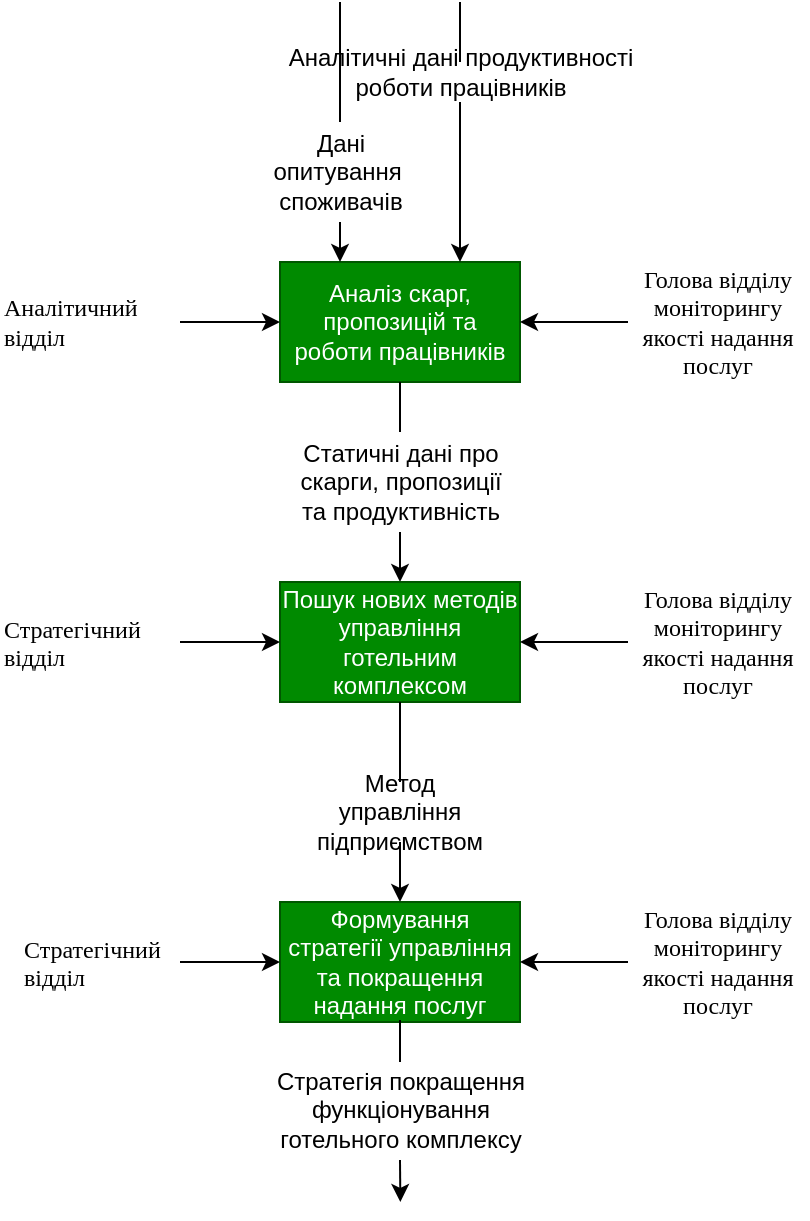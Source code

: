 <mxfile version="16.0.0" type="device"><diagram id="4T0MZZ-v5E2SWK_idgoO" name="Page-1"><mxGraphModel dx="541" dy="922" grid="1" gridSize="10" guides="1" tooltips="1" connect="1" arrows="1" fold="1" page="1" pageScale="1" pageWidth="827" pageHeight="1169" math="0" shadow="0"><root><mxCell id="0"/><mxCell id="1" parent="0"/><mxCell id="k_TmaAZ7zj0UPQu85T2I-6" style="edgeStyle=orthogonalEdgeStyle;rounded=0;orthogonalLoop=1;jettySize=auto;html=1;exitX=0.5;exitY=1;exitDx=0;exitDy=0;startArrow=none;" parent="1" source="k_TmaAZ7zj0UPQu85T2I-25" target="k_TmaAZ7zj0UPQu85T2I-4" edge="1"><mxGeometry relative="1" as="geometry"/></mxCell><mxCell id="k_TmaAZ7zj0UPQu85T2I-1" value="Аналіз скарг, пропозицій та роботи працівників" style="rounded=0;whiteSpace=wrap;html=1;fillColor=#008a00;fontColor=#ffffff;strokeColor=#005700;" parent="1" vertex="1"><mxGeometry x="240" y="160" width="120" height="60" as="geometry"/></mxCell><mxCell id="k_TmaAZ7zj0UPQu85T2I-7" style="edgeStyle=orthogonalEdgeStyle;rounded=0;orthogonalLoop=1;jettySize=auto;html=1;exitX=0.5;exitY=1;exitDx=0;exitDy=0;entryX=0.5;entryY=0;entryDx=0;entryDy=0;startArrow=none;" parent="1" source="k_TmaAZ7zj0UPQu85T2I-27" target="k_TmaAZ7zj0UPQu85T2I-5" edge="1"><mxGeometry relative="1" as="geometry"/></mxCell><mxCell id="k_TmaAZ7zj0UPQu85T2I-4" value="Пошук нових методів управління готельним комплексом" style="rounded=0;whiteSpace=wrap;html=1;fillColor=#008a00;fontColor=#ffffff;strokeColor=#005700;" parent="1" vertex="1"><mxGeometry x="240" y="320" width="120" height="60" as="geometry"/></mxCell><mxCell id="E0tvaEpLUZ5uMCjtKAC9-4" style="edgeStyle=orthogonalEdgeStyle;rounded=0;orthogonalLoop=1;jettySize=auto;html=1;exitX=0.5;exitY=1;exitDx=0;exitDy=0;fontSize=12;startArrow=none;" edge="1" parent="1" source="E0tvaEpLUZ5uMCjtKAC9-5"><mxGeometry relative="1" as="geometry"><mxPoint x="300.176" y="630" as="targetPoint"/></mxGeometry></mxCell><mxCell id="k_TmaAZ7zj0UPQu85T2I-5" value="Формування стратегії управління та покращення надання послуг" style="rounded=0;whiteSpace=wrap;html=1;fillColor=#008a00;fontColor=#ffffff;strokeColor=#005700;" parent="1" vertex="1"><mxGeometry x="240" y="480" width="120" height="60" as="geometry"/></mxCell><mxCell id="k_TmaAZ7zj0UPQu85T2I-9" style="edgeStyle=orthogonalEdgeStyle;rounded=0;orthogonalLoop=1;jettySize=auto;html=1;exitX=0;exitY=0.5;exitDx=0;exitDy=0;entryX=1;entryY=0.5;entryDx=0;entryDy=0;" parent="1" source="k_TmaAZ7zj0UPQu85T2I-8" target="k_TmaAZ7zj0UPQu85T2I-1" edge="1"><mxGeometry relative="1" as="geometry"/></mxCell><mxCell id="k_TmaAZ7zj0UPQu85T2I-8" value="&lt;span style=&quot;line-height: 106% ; font-family: &amp;#34;times new roman&amp;#34; , serif&quot;&gt;Голова відділу&lt;br&gt;моніторингу якості надання послуг&lt;/span&gt;" style="text;html=1;strokeColor=none;fillColor=none;align=center;verticalAlign=middle;whiteSpace=wrap;rounded=0;" parent="1" vertex="1"><mxGeometry x="414" y="175" width="90" height="30" as="geometry"/></mxCell><mxCell id="k_TmaAZ7zj0UPQu85T2I-12" style="edgeStyle=orthogonalEdgeStyle;rounded=0;orthogonalLoop=1;jettySize=auto;html=1;exitX=1;exitY=0.5;exitDx=0;exitDy=0;entryX=0;entryY=0.5;entryDx=0;entryDy=0;" parent="1" source="k_TmaAZ7zj0UPQu85T2I-11" target="k_TmaAZ7zj0UPQu85T2I-1" edge="1"><mxGeometry relative="1" as="geometry"/></mxCell><mxCell id="k_TmaAZ7zj0UPQu85T2I-11" value="&lt;span style=&quot;line-height: 106% ; font-family: &amp;quot;times new roman&amp;quot; , serif&quot;&gt;&lt;font style=&quot;font-size: 12px&quot;&gt;Аналітичний відділ&lt;/font&gt;&lt;/span&gt;" style="text;html=1;strokeColor=none;fillColor=none;align=left;verticalAlign=middle;whiteSpace=wrap;rounded=0;" parent="1" vertex="1"><mxGeometry x="100" y="175" width="90" height="30" as="geometry"/></mxCell><mxCell id="k_TmaAZ7zj0UPQu85T2I-14" style="edgeStyle=orthogonalEdgeStyle;rounded=0;orthogonalLoop=1;jettySize=auto;html=1;exitX=1;exitY=0.5;exitDx=0;exitDy=0;entryX=0;entryY=0.5;entryDx=0;entryDy=0;" parent="1" source="k_TmaAZ7zj0UPQu85T2I-13" target="k_TmaAZ7zj0UPQu85T2I-4" edge="1"><mxGeometry relative="1" as="geometry"/></mxCell><mxCell id="k_TmaAZ7zj0UPQu85T2I-13" value="&lt;font face=&quot;times new roman, serif&quot; style=&quot;font-size: 12px&quot;&gt;Стратегічний відділ&lt;/font&gt;" style="text;whiteSpace=wrap;html=1;" parent="1" vertex="1"><mxGeometry x="100" y="330" width="90" height="40" as="geometry"/></mxCell><mxCell id="k_TmaAZ7zj0UPQu85T2I-15" style="edgeStyle=orthogonalEdgeStyle;rounded=0;orthogonalLoop=1;jettySize=auto;html=1;exitX=0;exitY=0.5;exitDx=0;exitDy=0;entryX=1;entryY=0.5;entryDx=0;entryDy=0;" parent="1" source="k_TmaAZ7zj0UPQu85T2I-16" target="k_TmaAZ7zj0UPQu85T2I-4" edge="1"><mxGeometry relative="1" as="geometry"><mxPoint x="370" y="345" as="targetPoint"/></mxGeometry></mxCell><mxCell id="k_TmaAZ7zj0UPQu85T2I-16" value="&lt;span style=&quot;font-family: &amp;#34;times new roman&amp;#34; , serif&quot;&gt;Голова відділу&lt;/span&gt;&lt;br style=&quot;font-family: &amp;#34;times new roman&amp;#34; , serif&quot;&gt;&lt;span style=&quot;font-family: &amp;#34;times new roman&amp;#34; , serif&quot;&gt;моніторингу якості надання послуг&lt;/span&gt;" style="text;html=1;strokeColor=none;fillColor=none;align=center;verticalAlign=middle;whiteSpace=wrap;rounded=0;" parent="1" vertex="1"><mxGeometry x="414" y="335" width="90" height="30" as="geometry"/></mxCell><mxCell id="k_TmaAZ7zj0UPQu85T2I-17" style="edgeStyle=orthogonalEdgeStyle;rounded=0;orthogonalLoop=1;jettySize=auto;html=1;exitX=0;exitY=0.5;exitDx=0;exitDy=0;entryX=1;entryY=0.5;entryDx=0;entryDy=0;" parent="1" source="k_TmaAZ7zj0UPQu85T2I-18" target="k_TmaAZ7zj0UPQu85T2I-5" edge="1"><mxGeometry relative="1" as="geometry"><mxPoint x="390" y="510" as="targetPoint"/></mxGeometry></mxCell><mxCell id="k_TmaAZ7zj0UPQu85T2I-18" value="&lt;span style=&quot;font-family: &amp;#34;times new roman&amp;#34; , serif&quot;&gt;Голова відділу&lt;/span&gt;&lt;br style=&quot;font-family: &amp;#34;times new roman&amp;#34; , serif&quot;&gt;&lt;span style=&quot;font-family: &amp;#34;times new roman&amp;#34; , serif&quot;&gt;моніторингу якості надання послуг&lt;/span&gt;" style="text;html=1;strokeColor=none;fillColor=none;align=center;verticalAlign=middle;whiteSpace=wrap;rounded=0;" parent="1" vertex="1"><mxGeometry x="414" y="495" width="90" height="30" as="geometry"/></mxCell><mxCell id="k_TmaAZ7zj0UPQu85T2I-20" style="edgeStyle=orthogonalEdgeStyle;rounded=0;orthogonalLoop=1;jettySize=auto;html=1;exitX=1;exitY=0.5;exitDx=0;exitDy=0;entryX=0;entryY=0.5;entryDx=0;entryDy=0;" parent="1" source="k_TmaAZ7zj0UPQu85T2I-19" target="k_TmaAZ7zj0UPQu85T2I-5" edge="1"><mxGeometry relative="1" as="geometry"/></mxCell><mxCell id="k_TmaAZ7zj0UPQu85T2I-19" value="&lt;font face=&quot;times new roman, serif&quot; style=&quot;font-size: 12px&quot;&gt;&lt;span&gt;Стратегічний &lt;br&gt;відділ&lt;/span&gt;&lt;/font&gt;" style="text;whiteSpace=wrap;html=1;" parent="1" vertex="1"><mxGeometry x="110" y="490" width="80" height="40" as="geometry"/></mxCell><mxCell id="k_TmaAZ7zj0UPQu85T2I-25" value="Статичні дані про &lt;br&gt;скарги, пропозиції &lt;br&gt;та продуктивність" style="text;html=1;align=center;verticalAlign=middle;resizable=0;points=[];autosize=1;strokeColor=none;fillColor=none;" parent="1" vertex="1"><mxGeometry x="240" y="245" width="120" height="50" as="geometry"/></mxCell><mxCell id="k_TmaAZ7zj0UPQu85T2I-26" value="" style="edgeStyle=orthogonalEdgeStyle;rounded=0;orthogonalLoop=1;jettySize=auto;html=1;exitX=0.5;exitY=1;exitDx=0;exitDy=0;endArrow=none;" parent="1" source="k_TmaAZ7zj0UPQu85T2I-1" target="k_TmaAZ7zj0UPQu85T2I-25" edge="1"><mxGeometry relative="1" as="geometry"><mxPoint x="300" y="220" as="sourcePoint"/><mxPoint x="300" y="320" as="targetPoint"/></mxGeometry></mxCell><mxCell id="k_TmaAZ7zj0UPQu85T2I-27" value="Метод управління підприємством" style="text;html=1;strokeColor=none;fillColor=none;align=center;verticalAlign=middle;whiteSpace=wrap;rounded=0;" parent="1" vertex="1"><mxGeometry x="255" y="420" width="90" height="30" as="geometry"/></mxCell><mxCell id="k_TmaAZ7zj0UPQu85T2I-28" value="" style="edgeStyle=orthogonalEdgeStyle;rounded=0;orthogonalLoop=1;jettySize=auto;html=1;exitX=0.5;exitY=1;exitDx=0;exitDy=0;entryX=0.5;entryY=0;entryDx=0;entryDy=0;endArrow=none;" parent="1" source="k_TmaAZ7zj0UPQu85T2I-4" target="k_TmaAZ7zj0UPQu85T2I-27" edge="1"><mxGeometry relative="1" as="geometry"><mxPoint x="300" y="380" as="sourcePoint"/><mxPoint x="300" y="480" as="targetPoint"/></mxGeometry></mxCell><mxCell id="k_TmaAZ7zj0UPQu85T2I-31" value="" style="endArrow=classic;html=1;rounded=0;entryX=0.25;entryY=0;entryDx=0;entryDy=0;startArrow=none;" parent="1" source="k_TmaAZ7zj0UPQu85T2I-32" target="k_TmaAZ7zj0UPQu85T2I-1" edge="1"><mxGeometry width="50" height="50" relative="1" as="geometry"><mxPoint x="270" y="60" as="sourcePoint"/><mxPoint x="270" y="140" as="targetPoint"/></mxGeometry></mxCell><mxCell id="k_TmaAZ7zj0UPQu85T2I-32" value="Дані&lt;br&gt;опитування&amp;nbsp;&lt;br&gt;споживачів" style="text;html=1;align=center;verticalAlign=middle;resizable=0;points=[];autosize=1;strokeColor=none;fillColor=none;" parent="1" vertex="1"><mxGeometry x="230" y="90" width="80" height="50" as="geometry"/></mxCell><mxCell id="k_TmaAZ7zj0UPQu85T2I-33" value="" style="endArrow=none;html=1;rounded=0;entryX=0.5;entryY=0;entryDx=0;entryDy=0;" parent="1" target="k_TmaAZ7zj0UPQu85T2I-32" edge="1"><mxGeometry width="50" height="50" relative="1" as="geometry"><mxPoint x="270" y="30" as="sourcePoint"/><mxPoint x="270" y="140" as="targetPoint"/></mxGeometry></mxCell><mxCell id="E0tvaEpLUZ5uMCjtKAC9-1" value="" style="endArrow=classic;html=1;rounded=0;entryX=0.75;entryY=0;entryDx=0;entryDy=0;startArrow=none;" edge="1" parent="1" source="E0tvaEpLUZ5uMCjtKAC9-2" target="k_TmaAZ7zj0UPQu85T2I-1"><mxGeometry width="50" height="50" relative="1" as="geometry"><mxPoint x="330" y="60" as="sourcePoint"/><mxPoint x="260" y="260" as="targetPoint"/></mxGeometry></mxCell><mxCell id="E0tvaEpLUZ5uMCjtKAC9-2" value="Аналітичні дані продуктивності&lt;br&gt;роботи працівників" style="text;html=1;align=center;verticalAlign=middle;resizable=0;points=[];autosize=1;strokeColor=none;fillColor=none;rotation=0;" vertex="1" parent="1"><mxGeometry x="235" y="50" width="190" height="30" as="geometry"/></mxCell><mxCell id="E0tvaEpLUZ5uMCjtKAC9-3" value="" style="endArrow=none;html=1;rounded=0;" edge="1" parent="1"><mxGeometry width="50" height="50" relative="1" as="geometry"><mxPoint x="330" y="60" as="sourcePoint"/><mxPoint x="330" y="30" as="targetPoint"/></mxGeometry></mxCell><mxCell id="E0tvaEpLUZ5uMCjtKAC9-5" value="Стратегія покращення &lt;br&gt;функціонування &lt;br&gt;готельного комплексу" style="text;html=1;align=center;verticalAlign=middle;resizable=0;points=[];autosize=1;strokeColor=none;fillColor=none;fontSize=12;" vertex="1" parent="1"><mxGeometry x="230" y="559" width="140" height="50" as="geometry"/></mxCell><mxCell id="E0tvaEpLUZ5uMCjtKAC9-6" value="" style="edgeStyle=orthogonalEdgeStyle;rounded=0;orthogonalLoop=1;jettySize=auto;html=1;exitX=0.5;exitY=1;exitDx=0;exitDy=0;fontSize=12;endArrow=none;" edge="1" parent="1" source="k_TmaAZ7zj0UPQu85T2I-5" target="E0tvaEpLUZ5uMCjtKAC9-5"><mxGeometry relative="1" as="geometry"><mxPoint x="300.176" y="630" as="targetPoint"/><mxPoint x="300" y="540" as="sourcePoint"/></mxGeometry></mxCell></root></mxGraphModel></diagram></mxfile>